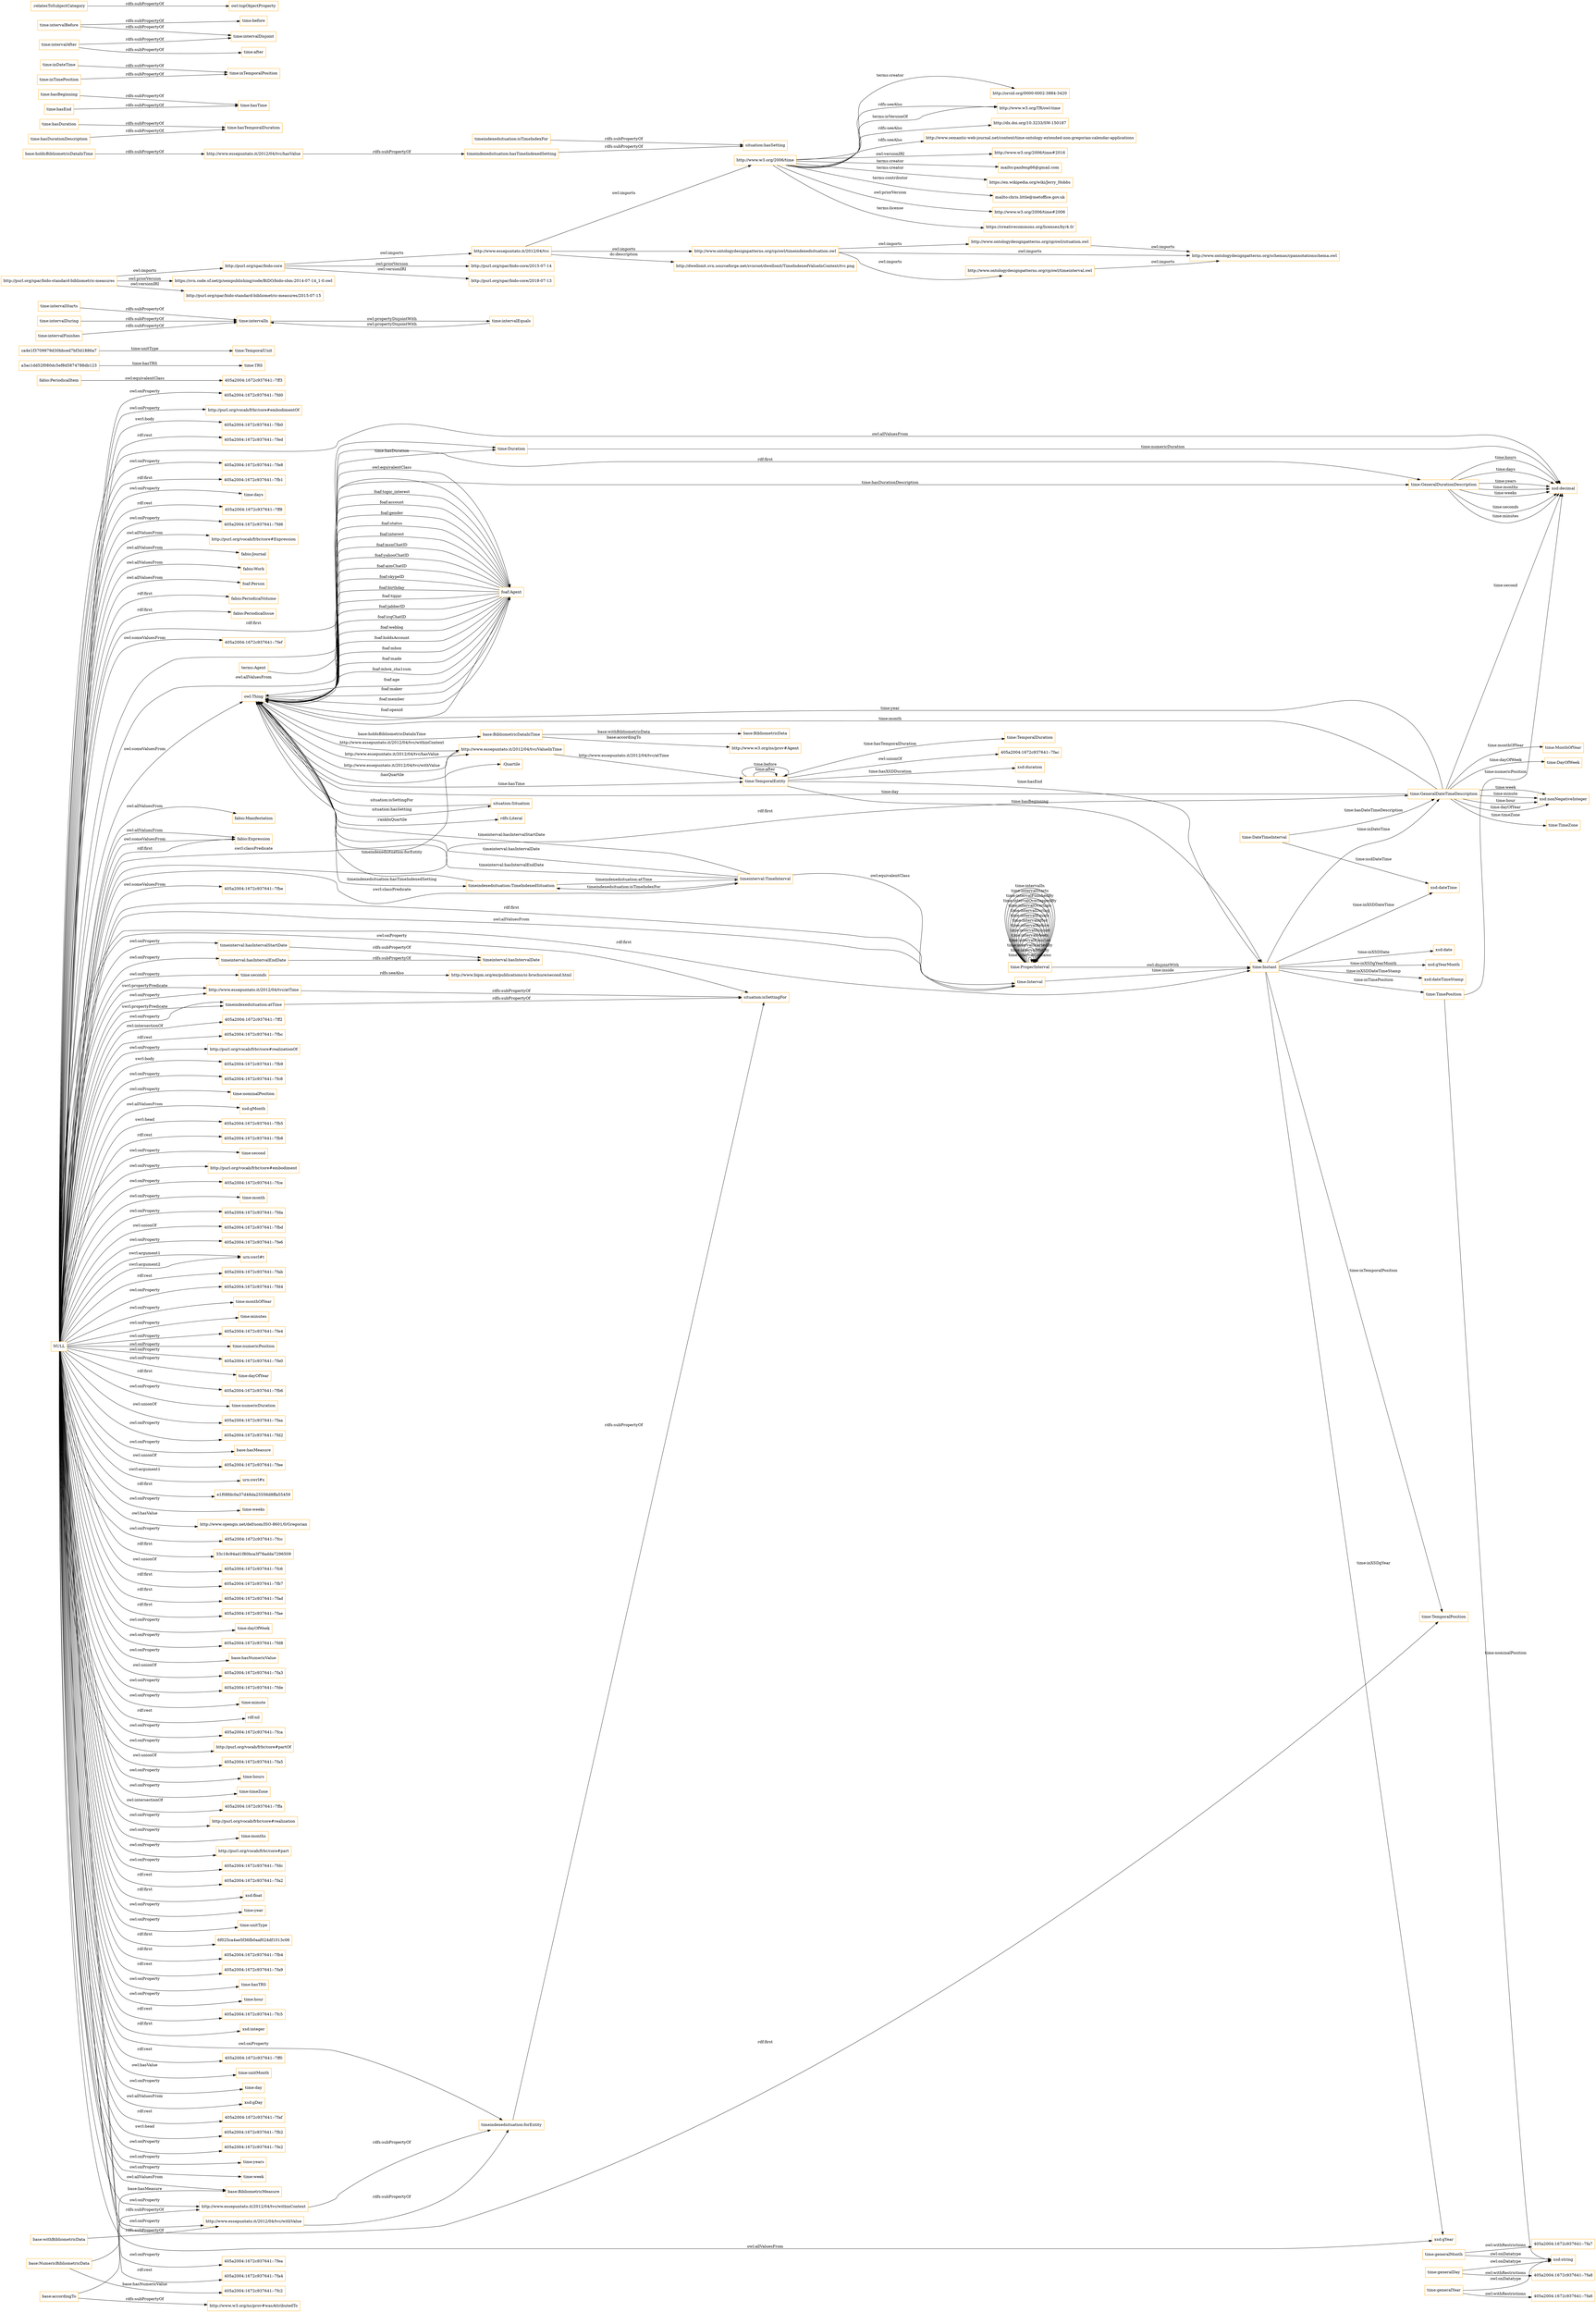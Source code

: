 digraph ar2dtool_diagram { 
rankdir=LR;
size="1501"
node [shape = rectangle, color="orange"]; ":Quartile" "http://purl.org/vocab/frbr/core#Expression" "fabio:Journal" "fabio:Work" "terms:Agent" "foaf:Person" "fabio:PeriodicalVolume" "fabio:PeriodicalIssue" "fabio:PeriodicalItem" "foaf:Agent" "405a2004:1672c937641:-7ff3" "405a2004:1672c937641:-7fef" "owl:Thing" "fabio:Manifestation" "base:BibliometricMeasure" "fabio:Expression" "http://www.w3.org/ns/prov#Agent" "base:NumericBibliometricData" "time:Interval" "http://www.essepuntato.it/2012/04/tvc/ValueInTime" "base:BibliometricDataInTime" "base:BibliometricData" "405a2004:1672c937641:-7fbe" "time:TimeZone" "time:GeneralDateTimeDescription" "time:DateTimeInterval" "time:TRS" "time:TemporalDuration" "time:Duration" "time:GeneralDurationDescription" "time:ProperInterval" "a3ac1dd52f080dc5ef8d5874788db123" "time:TimePosition" "time:TemporalPosition" "time:TemporalEntity" "time:MonthOfYear" "time:TemporalUnit" "time:Instant" "ca4e1f3709979d30bbced7bf3d1886a7" "time:DayOfWeek" "timeinterval:TimeInterval" "timeindexedsituation:TimeIndexedSituation" "situation:Situation" ; /*classes style*/
	"timeinterval:hasIntervalStartDate" -> "timeinterval:hasIntervalDate" [ label = "rdfs:subPropertyOf" ];
	"time:intervalIn" -> "time:intervalEquals" [ label = "owl:propertyDisjointWith" ];
	"http://www.w3.org/2006/time" -> "http://orcid.org/0000-0002-3884-3420" [ label = "terms:creator" ];
	"http://www.w3.org/2006/time" -> "http://www.w3.org/TR/owl-time" [ label = "rdfs:seeAlso" ];
	"http://www.w3.org/2006/time" -> "http://dx.doi.org/10.3233/SW-150187" [ label = "rdfs:seeAlso" ];
	"http://www.w3.org/2006/time" -> "http://www.semantic-web-journal.net/content/time-ontology-extended-non-gregorian-calendar-applications" [ label = "rdfs:seeAlso" ];
	"http://www.w3.org/2006/time" -> "http://www.w3.org/TR/owl-time" [ label = "terms:isVersionOf" ];
	"http://www.w3.org/2006/time" -> "http://www.w3.org/2006/time#2016" [ label = "owl:versionIRI" ];
	"http://www.w3.org/2006/time" -> "mailto:panfeng66@gmail.com" [ label = "terms:creator" ];
	"http://www.w3.org/2006/time" -> "https://en.wikipedia.org/wiki/Jerry_Hobbs" [ label = "terms:creator" ];
	"http://www.w3.org/2006/time" -> "mailto:chris.little@metoffice.gov.uk" [ label = "terms:contributor" ];
	"http://www.w3.org/2006/time" -> "http://www.w3.org/2006/time#2006" [ label = "owl:priorVersion" ];
	"http://www.w3.org/2006/time" -> "https://creativecommons.org/licenses/by/4.0/" [ label = "terms:license" ];
	"http://www.ontologydesignpatterns.org/cp/owl/situation.owl" -> "http://www.ontologydesignpatterns.org/schemas/cpannotationschema.owl" [ label = "owl:imports" ];
	"time:generalMonth" -> "405a2004:1672c937641:-7fa7" [ label = "owl:withRestrictions" ];
	"time:generalMonth" -> "xsd:string" [ label = "owl:onDatatype" ];
	"time:intervalStarts" -> "time:intervalIn" [ label = "rdfs:subPropertyOf" ];
	"timeindexedsituation:isTimeIndexFor" -> "situation:hasSetting" [ label = "rdfs:subPropertyOf" ];
	"time:hasDuration" -> "time:hasTemporalDuration" [ label = "rdfs:subPropertyOf" ];
	"time:ProperInterval" -> "time:Instant" [ label = "owl:disjointWith" ];
	"terms:Agent" -> "foaf:Agent" [ label = "owl:equivalentClass" ];
	"time:hasBeginning" -> "time:hasTime" [ label = "rdfs:subPropertyOf" ];
	"timeinterval:TimeInterval" -> "time:Interval" [ label = "owl:equivalentClass" ];
	"timeindexedsituation:forEntity" -> "situation:isSettingFor" [ label = "rdfs:subPropertyOf" ];
	"time:intervalEquals" -> "time:intervalIn" [ label = "owl:propertyDisjointWith" ];
	"http://www.ontologydesignpatterns.org/cp/owl/timeindexedsituation.owl" -> "http://www.ontologydesignpatterns.org/cp/owl/timeinterval.owl" [ label = "owl:imports" ];
	"http://www.ontologydesignpatterns.org/cp/owl/timeindexedsituation.owl" -> "http://www.ontologydesignpatterns.org/cp/owl/situation.owl" [ label = "owl:imports" ];
	"http://www.ontologydesignpatterns.org/cp/owl/timeindexedsituation.owl" -> "http://www.ontologydesignpatterns.org/schemas/cpannotationschema.owl" [ label = "owl:imports" ];
	"time:seconds" -> "http://www.bipm.org/en/publications/si-brochure/second.html" [ label = "rdfs:seeAlso" ];
	"base:accordingTo" -> "http://www.essepuntato.it/2012/04/tvc/withinContext" [ label = "rdfs:subPropertyOf" ];
	"base:accordingTo" -> "http://www.w3.org/ns/prov#wasAttributedTo" [ label = "rdfs:subPropertyOf" ];
	"http://www.essepuntato.it/2012/04/tvc/atTime" -> "situation:isSettingFor" [ label = "rdfs:subPropertyOf" ];
	"timeindexedsituation:hasTimeIndexedSetting" -> "situation:hasSetting" [ label = "rdfs:subPropertyOf" ];
	"base:holdsBibliometricDataInTime" -> "http://www.essepuntato.it/2012/04/tvc/hasValue" [ label = "rdfs:subPropertyOf" ];
	"http://www.essepuntato.it/2012/04/tvc" -> "http://www.w3.org/2006/time" [ label = "owl:imports" ];
	"http://www.essepuntato.it/2012/04/tvc" -> "http://www.ontologydesignpatterns.org/cp/owl/timeindexedsituation.owl" [ label = "owl:imports" ];
	"http://www.essepuntato.it/2012/04/tvc" -> "http://dwellonit.svn.sourceforge.net/svnroot/dwellonit/TimeIndexedValueInContext/tvc.png" [ label = "dc:description" ];
	"timeindexedsituation:atTime" -> "situation:isSettingFor" [ label = "rdfs:subPropertyOf" ];
	"time:intervalDuring" -> "time:intervalIn" [ label = "rdfs:subPropertyOf" ];
	"http://www.ontologydesignpatterns.org/cp/owl/timeinterval.owl" -> "http://www.ontologydesignpatterns.org/schemas/cpannotationschema.owl" [ label = "owl:imports" ];
	"timeinterval:hasIntervalEndDate" -> "timeinterval:hasIntervalDate" [ label = "rdfs:subPropertyOf" ];
	"time:inDateTime" -> "time:inTemporalPosition" [ label = "rdfs:subPropertyOf" ];
	"time:intervalFinishes" -> "time:intervalIn" [ label = "rdfs:subPropertyOf" ];
	"NULL" -> "405a2004:1672c937641:-7ff2" [ label = "owl:intersectionOf" ];
	"NULL" -> "fabio:Manifestation" [ label = "owl:allValuesFrom" ];
	"NULL" -> "405a2004:1672c937641:-7fbc" [ label = "rdf:rest" ];
	"NULL" -> "http://purl.org/vocab/frbr/core#realizationOf" [ label = "owl:onProperty" ];
	"NULL" -> "405a2004:1672c937641:-7fb9" [ label = "swrl:body" ];
	"NULL" -> "timeindexedsituation:atTime" [ label = "swrl:propertyPredicate" ];
	"NULL" -> "405a2004:1672c937641:-7fc8" [ label = "owl:onProperty" ];
	"NULL" -> "time:nominalPosition" [ label = "owl:onProperty" ];
	"NULL" -> "xsd:gMonth" [ label = "owl:allValuesFrom" ];
	"NULL" -> "405a2004:1672c937641:-7fb5" [ label = "swrl:head" ];
	"NULL" -> "fabio:Journal" [ label = "owl:allValuesFrom" ];
	"NULL" -> "405a2004:1672c937641:-7fb8" [ label = "rdf:rest" ];
	"NULL" -> "time:second" [ label = "owl:onProperty" ];
	"NULL" -> "http://purl.org/vocab/frbr/core#embodiment" [ label = "owl:onProperty" ];
	"NULL" -> "405a2004:1672c937641:-7fce" [ label = "owl:onProperty" ];
	"NULL" -> "http://www.essepuntato.it/2012/04/tvc/atTime" [ label = "owl:onProperty" ];
	"NULL" -> "owl:Thing" [ label = "owl:someValuesFrom" ];
	"NULL" -> "time:month" [ label = "owl:onProperty" ];
	"NULL" -> "405a2004:1672c937641:-7fda" [ label = "owl:onProperty" ];
	"NULL" -> "foaf:Agent" [ label = "owl:allValuesFrom" ];
	"NULL" -> "fabio:Expression" [ label = "owl:someValuesFrom" ];
	"NULL" -> "405a2004:1672c937641:-7fbd" [ label = "owl:unionOf" ];
	"NULL" -> "time:GeneralDurationDescription" [ label = "rdf:first" ];
	"NULL" -> "405a2004:1672c937641:-7fe6" [ label = "owl:onProperty" ];
	"NULL" -> "urn:swrl#t" [ label = "swrl:argument2" ];
	"NULL" -> "time:GeneralDateTimeDescription" [ label = "rdf:first" ];
	"NULL" -> "405a2004:1672c937641:-7fab" [ label = "rdf:rest" ];
	"NULL" -> "405a2004:1672c937641:-7fd4" [ label = "owl:onProperty" ];
	"NULL" -> "http://www.essepuntato.it/2012/04/tvc/atTime" [ label = "swrl:propertyPredicate" ];
	"NULL" -> "time:monthOfYear" [ label = "owl:onProperty" ];
	"NULL" -> "time:minutes" [ label = "owl:onProperty" ];
	"NULL" -> "405a2004:1672c937641:-7fe4" [ label = "owl:onProperty" ];
	"NULL" -> "time:numericPosition" [ label = "owl:onProperty" ];
	"NULL" -> "405a2004:1672c937641:-7fe0" [ label = "owl:onProperty" ];
	"NULL" -> "time:dayOfYear" [ label = "owl:onProperty" ];
	"NULL" -> "405a2004:1672c937641:-7fb6" [ label = "rdf:first" ];
	"NULL" -> "time:numericDuration" [ label = "owl:onProperty" ];
	"NULL" -> "405a2004:1672c937641:-7faa" [ label = "owl:unionOf" ];
	"NULL" -> "405a2004:1672c937641:-7fd2" [ label = "owl:onProperty" ];
	"NULL" -> "timeindexedsituation:atTime" [ label = "owl:onProperty" ];
	"NULL" -> "base:hasMeasure" [ label = "owl:onProperty" ];
	"NULL" -> "405a2004:1672c937641:-7fef" [ label = "owl:someValuesFrom" ];
	"NULL" -> "405a2004:1672c937641:-7fee" [ label = "owl:unionOf" ];
	"NULL" -> "time:Interval" [ label = "owl:allValuesFrom" ];
	"NULL" -> "urn:swrl#x" [ label = "swrl:argument1" ];
	"NULL" -> "fabio:Expression" [ label = "rdf:first" ];
	"NULL" -> "e1f08fdc0a37d48da25556d8ffa55459" [ label = "rdf:first" ];
	"NULL" -> "time:weeks" [ label = "owl:onProperty" ];
	"NULL" -> "http://www.opengis.net/def/uom/ISO-8601/0/Gregorian" [ label = "owl:hasValue" ];
	"NULL" -> "405a2004:1672c937641:-7fcc" [ label = "owl:onProperty" ];
	"NULL" -> "33c18c94ad1f80bca3f78adda7296509" [ label = "rdf:first" ];
	"NULL" -> "405a2004:1672c937641:-7fc6" [ label = "owl:unionOf" ];
	"NULL" -> "405a2004:1672c937641:-7fbe" [ label = "owl:someValuesFrom" ];
	"NULL" -> "405a2004:1672c937641:-7fb7" [ label = "rdf:first" ];
	"NULL" -> "time:TemporalPosition" [ label = "rdf:first" ];
	"NULL" -> "405a2004:1672c937641:-7fad" [ label = "rdf:first" ];
	"NULL" -> "405a2004:1672c937641:-7fae" [ label = "rdf:first" ];
	"NULL" -> "timeinterval:hasIntervalStartDate" [ label = "owl:onProperty" ];
	"NULL" -> "time:dayOfWeek" [ label = "owl:onProperty" ];
	"NULL" -> "405a2004:1672c937641:-7fd8" [ label = "owl:onProperty" ];
	"NULL" -> "base:hasNumericValue" [ label = "owl:onProperty" ];
	"NULL" -> "foaf:Person" [ label = "owl:allValuesFrom" ];
	"NULL" -> "fabio:Work" [ label = "owl:allValuesFrom" ];
	"NULL" -> "405a2004:1672c937641:-7fa3" [ label = "owl:unionOf" ];
	"NULL" -> "405a2004:1672c937641:-7fde" [ label = "owl:onProperty" ];
	"NULL" -> "time:minute" [ label = "owl:onProperty" ];
	"NULL" -> "http://www.essepuntato.it/2012/04/tvc/withValue" [ label = "owl:onProperty" ];
	"NULL" -> "situation:isSettingFor" [ label = "owl:onProperty" ];
	"NULL" -> "rdf:nil" [ label = "rdf:rest" ];
	"NULL" -> "405a2004:1672c937641:-7fca" [ label = "owl:onProperty" ];
	"NULL" -> "http://purl.org/vocab/frbr/core#partOf" [ label = "owl:onProperty" ];
	"NULL" -> "405a2004:1672c937641:-7fa5" [ label = "owl:unionOf" ];
	"NULL" -> "http://www.essepuntato.it/2012/04/tvc/withinContext" [ label = "owl:onProperty" ];
	"NULL" -> "time:hours" [ label = "owl:onProperty" ];
	"NULL" -> "timeinterval:TimeInterval" [ label = "swrl:classPredicate" ];
	"NULL" -> "time:timeZone" [ label = "owl:onProperty" ];
	"NULL" -> "405a2004:1672c937641:-7ffa" [ label = "owl:intersectionOf" ];
	"NULL" -> "http://purl.org/vocab/frbr/core#realization" [ label = "owl:onProperty" ];
	"NULL" -> "urn:swrl#t" [ label = "swrl:argument1" ];
	"NULL" -> "time:months" [ label = "owl:onProperty" ];
	"NULL" -> "http://purl.org/vocab/frbr/core#part" [ label = "owl:onProperty" ];
	"NULL" -> "405a2004:1672c937641:-7fdc" [ label = "owl:onProperty" ];
	"NULL" -> "405a2004:1672c937641:-7fa2" [ label = "rdf:rest" ];
	"NULL" -> "xsd:float" [ label = "rdf:first" ];
	"NULL" -> "time:year" [ label = "owl:onProperty" ];
	"NULL" -> "time:unitType" [ label = "owl:onProperty" ];
	"NULL" -> "time:Duration" [ label = "rdf:first" ];
	"NULL" -> "time:seconds" [ label = "owl:onProperty" ];
	"NULL" -> "6f025ca4ae5f36fb0aaf024df1013c06" [ label = "rdf:first" ];
	"NULL" -> "405a2004:1672c937641:-7fb4" [ label = "rdf:first" ];
	"NULL" -> "fabio:Expression" [ label = "owl:allValuesFrom" ];
	"NULL" -> "timeinterval:hasIntervalEndDate" [ label = "owl:onProperty" ];
	"NULL" -> "405a2004:1672c937641:-7fa9" [ label = "rdf:rest" ];
	"NULL" -> "time:hasTRS" [ label = "owl:onProperty" ];
	"NULL" -> "time:hour" [ label = "owl:onProperty" ];
	"NULL" -> "405a2004:1672c937641:-7fc5" [ label = "rdf:rest" ];
	"NULL" -> "http://purl.org/vocab/frbr/core#Expression" [ label = "owl:allValuesFrom" ];
	"NULL" -> "xsd:integer" [ label = "rdf:first" ];
	"NULL" -> "405a2004:1672c937641:-7ff0" [ label = "rdf:rest" ];
	"NULL" -> "fabio:PeriodicalVolume" [ label = "rdf:first" ];
	"NULL" -> "time:unitMonth" [ label = "owl:hasValue" ];
	"NULL" -> "base:BibliometricMeasure" [ label = "owl:allValuesFrom" ];
	"NULL" -> "xsd:gYear" [ label = "owl:allValuesFrom" ];
	"NULL" -> "time:day" [ label = "owl:onProperty" ];
	"NULL" -> "xsd:gDay" [ label = "owl:allValuesFrom" ];
	"NULL" -> "405a2004:1672c937641:-7faf" [ label = "rdf:rest" ];
	"NULL" -> "405a2004:1672c937641:-7fb2" [ label = "swrl:head" ];
	"NULL" -> "time:Interval" [ label = "rdf:first" ];
	"NULL" -> "405a2004:1672c937641:-7fe2" [ label = "owl:onProperty" ];
	"NULL" -> "time:years" [ label = "owl:onProperty" ];
	"NULL" -> "time:Instant" [ label = "rdf:first" ];
	"NULL" -> "time:week" [ label = "owl:onProperty" ];
	"NULL" -> "xsd:decimal" [ label = "owl:allValuesFrom" ];
	"NULL" -> "405a2004:1672c937641:-7fea" [ label = "owl:onProperty" ];
	"NULL" -> "405a2004:1672c937641:-7fa4" [ label = "rdf:rest" ];
	"NULL" -> "405a2004:1672c937641:-7fd0" [ label = "owl:onProperty" ];
	"NULL" -> "http://www.essepuntato.it/2012/04/tvc/ValueInTime" [ label = "swrl:classPredicate" ];
	"NULL" -> "http://purl.org/vocab/frbr/core#embodimentOf" [ label = "owl:onProperty" ];
	"NULL" -> "405a2004:1672c937641:-7fb0" [ label = "swrl:body" ];
	"NULL" -> "405a2004:1672c937641:-7fed" [ label = "rdf:rest" ];
	"NULL" -> "405a2004:1672c937641:-7fe8" [ label = "owl:onProperty" ];
	"NULL" -> "timeindexedsituation:forEntity" [ label = "owl:onProperty" ];
	"NULL" -> "fabio:PeriodicalIssue" [ label = "rdf:first" ];
	"NULL" -> "405a2004:1672c937641:-7fb1" [ label = "rdf:first" ];
	"NULL" -> "time:days" [ label = "owl:onProperty" ];
	"NULL" -> "405a2004:1672c937641:-7ff8" [ label = "rdf:rest" ];
	"NULL" -> "405a2004:1672c937641:-7fd6" [ label = "owl:onProperty" ];
	"http://purl.org/spar/bido-core" -> "http://www.essepuntato.it/2012/04/tvc" [ label = "owl:imports" ];
	"http://purl.org/spar/bido-core" -> "http://purl.org/spar/bido-core/2015-07-14" [ label = "owl:priorVersion" ];
	"http://purl.org/spar/bido-core" -> "http://purl.org/spar/bido-core/2018-07-13" [ label = "owl:versionIRI" ];
	"base:withBibliometricData" -> "http://www.essepuntato.it/2012/04/tvc/withValue" [ label = "rdfs:subPropertyOf" ];
	"time:intervalBefore" -> "time:intervalDisjoint" [ label = "rdfs:subPropertyOf" ];
	"time:intervalBefore" -> "time:before" [ label = "rdfs:subPropertyOf" ];
	"time:TemporalEntity" -> "405a2004:1672c937641:-7fac" [ label = "owl:unionOf" ];
	"time:intervalAfter" -> "time:intervalDisjoint" [ label = "rdfs:subPropertyOf" ];
	"time:intervalAfter" -> "time:after" [ label = "rdfs:subPropertyOf" ];
	"time:hasEnd" -> "time:hasTime" [ label = "rdfs:subPropertyOf" ];
	":relatesToSubjectCategory" -> "owl:topObjectProperty" [ label = "rdfs:subPropertyOf" ];
	"http://www.essepuntato.it/2012/04/tvc/withinContext" -> "timeindexedsituation:forEntity" [ label = "rdfs:subPropertyOf" ];
	"fabio:PeriodicalItem" -> "405a2004:1672c937641:-7ff3" [ label = "owl:equivalentClass" ];
	"http://purl.org/spar/bido-standard-bibliometric-measures" -> "https://svn.code.sf.net/p/sempublishing/code/BiDO/bido-sbm-2014-07-14_1-0.owl" [ label = "owl:priorVersion" ];
	"http://purl.org/spar/bido-standard-bibliometric-measures" -> "http://purl.org/spar/bido-standard-bibliometric-measures/2015-07-15" [ label = "owl:versionIRI" ];
	"http://purl.org/spar/bido-standard-bibliometric-measures" -> "http://purl.org/spar/bido-core" [ label = "owl:imports" ];
	"time:inTimePosition" -> "time:inTemporalPosition" [ label = "rdfs:subPropertyOf" ];
	"http://www.essepuntato.it/2012/04/tvc/hasValue" -> "timeindexedsituation:hasTimeIndexedSetting" [ label = "rdfs:subPropertyOf" ];
	"http://www.essepuntato.it/2012/04/tvc/withValue" -> "timeindexedsituation:forEntity" [ label = "rdfs:subPropertyOf" ];
	"time:generalDay" -> "405a2004:1672c937641:-7fa8" [ label = "owl:withRestrictions" ];
	"time:generalDay" -> "xsd:string" [ label = "owl:onDatatype" ];
	"time:generalYear" -> "405a2004:1672c937641:-7fa6" [ label = "owl:withRestrictions" ];
	"time:generalYear" -> "xsd:string" [ label = "owl:onDatatype" ];
	"time:hasDurationDescription" -> "time:hasTemporalDuration" [ label = "rdfs:subPropertyOf" ];
	"timeinterval:TimeInterval" -> "timeindexedsituation:TimeIndexedSituation" [ label = "timeindexedsituation:isTimeIndexFor" ];
	"time:TimePosition" -> "xsd:string" [ label = "time:nominalPosition" ];
	"time:GeneralDateTimeDescription" -> "time:DayOfWeek" [ label = "time:dayOfWeek" ];
	"situation:Situation" -> "owl:Thing" [ label = "situation:isSettingFor" ];
	"time:TemporalEntity" -> "time:Instant" [ label = "time:hasEnd" ];
	"time:Instant" -> "xsd:gYear" [ label = "time:inXSDgYear" ];
	"time:ProperInterval" -> "time:ProperInterval" [ label = "time:intervalContains" ];
	"timeinterval:TimeInterval" -> "owl:Thing" [ label = "timeinterval:hasIntervalEndDate" ];
	"foaf:Agent" -> "owl:Thing" [ label = "foaf:openid" ];
	"time:TemporalEntity" -> "time:Instant" [ label = "time:hasBeginning" ];
	"base:NumericBibliometricData" -> "405a2004:1672c937641:-7fc2" [ label = "base:hasNumericValue" ];
	"owl:Thing" -> "situation:Situation" [ label = "situation:hasSetting" ];
	"time:ProperInterval" -> "time:ProperInterval" [ label = "time:intervalMetBy" ];
	"time:Instant" -> "xsd:dateTimeStamp" [ label = "time:inXSDDateTimeStamp" ];
	"owl:Thing" -> "time:GeneralDurationDescription" [ label = "time:hasDurationDescription" ];
	"time:GeneralDurationDescription" -> "xsd:decimal" [ label = "time:seconds" ];
	"time:Instant" -> "xsd:date" [ label = "time:inXSDDate" ];
	"time:DateTimeInterval" -> "xsd:dateTime" [ label = "time:xsdDateTime" ];
	"http://www.essepuntato.it/2012/04/tvc/ValueInTime" -> "owl:Thing" [ label = "http://www.essepuntato.it/2012/04/tvc/withValue" ];
	"foaf:Agent" -> "owl:Thing" [ label = "foaf:topic_interest" ];
	"time:GeneralDateTimeDescription" -> "time:TimeZone" [ label = "time:timeZone" ];
	"foaf:Agent" -> "owl:Thing" [ label = "foaf:account" ];
	"foaf:Agent" -> "owl:Thing" [ label = "foaf:gender" ];
	"owl:Thing" -> "time:TemporalEntity" [ label = "time:hasTime" ];
	"time:ProperInterval" -> "time:ProperInterval" [ label = "time:intervalStartedBy" ];
	"foaf:Agent" -> "owl:Thing" [ label = "foaf:status" ];
	"time:Instant" -> "xsd:dateTime" [ label = "time:inXSDDateTime" ];
	"owl:Thing" -> ":Quartile" [ label = ":hasQuartile" ];
	"time:TemporalEntity" -> "xsd:duration" [ label = "time:hasXSDDuration" ];
	"foaf:Agent" -> "owl:Thing" [ label = "foaf:interest" ];
	"foaf:Agent" -> "owl:Thing" [ label = "foaf:msnChatID" ];
	"time:GeneralDateTimeDescription" -> "xsd:nonNegativeInteger" [ label = "time:minute" ];
	"time:GeneralDurationDescription" -> "xsd:decimal" [ label = "time:minutes" ];
	"time:ProperInterval" -> "time:ProperInterval" [ label = "time:intervalFinishes" ];
	"owl:Thing" -> "foaf:Agent" [ label = "foaf:maker" ];
	"timeindexedsituation:TimeIndexedSituation" -> "timeinterval:TimeInterval" [ label = "timeindexedsituation:atTime" ];
	"foaf:Agent" -> "owl:Thing" [ label = "foaf:yahooChatID" ];
	"base:BibliometricDataInTime" -> "base:BibliometricData" [ label = "base:withBibliometricData" ];
	"time:Instant" -> "time:TimePosition" [ label = "time:inTimePosition" ];
	"time:ProperInterval" -> "time:ProperInterval" [ label = "time:intervalMeets" ];
	"a3ac1dd52f080dc5ef8d5874788db123" -> "time:TRS" [ label = "time:hasTRS" ];
	"owl:Thing" -> "foaf:Agent" [ label = "foaf:member" ];
	"time:TimePosition" -> "xsd:decimal" [ label = "time:numericPosition" ];
	"http://www.essepuntato.it/2012/04/tvc/ValueInTime" -> "owl:Thing" [ label = "http://www.essepuntato.it/2012/04/tvc/withinContext" ];
	"time:TemporalEntity" -> "time:TemporalDuration" [ label = "time:hasTemporalDuration" ];
	"time:ProperInterval" -> "time:ProperInterval" [ label = "time:intervalDisjoint" ];
	"foaf:Agent" -> "owl:Thing" [ label = "foaf:aimChatID" ];
	"time:ProperInterval" -> "time:ProperInterval" [ label = "time:intervalBefore" ];
	"owl:Thing" -> "base:BibliometricDataInTime" [ label = "base:holdsBibliometricDataInTime" ];
	"time:TemporalEntity" -> "time:TemporalEntity" [ label = "time:after" ];
	"time:ProperInterval" -> "time:ProperInterval" [ label = "time:intervalAfter" ];
	"time:DateTimeInterval" -> "time:GeneralDateTimeDescription" [ label = "time:hasDateTimeDescription" ];
	"time:Duration" -> "xsd:decimal" [ label = "time:numericDuration" ];
	"foaf:Agent" -> "owl:Thing" [ label = "foaf:skypeID" ];
	"time:ProperInterval" -> "time:ProperInterval" [ label = "time:intervalEquals" ];
	"time:ProperInterval" -> "time:ProperInterval" [ label = "time:intervalDuring" ];
	"foaf:Agent" -> "owl:Thing" [ label = "foaf:birthday" ];
	"owl:Thing" -> "http://www.essepuntato.it/2012/04/tvc/ValueInTime" [ label = "http://www.essepuntato.it/2012/04/tvc/hasValue" ];
	"base:BibliometricDataInTime" -> "http://www.w3.org/ns/prov#Agent" [ label = "base:accordingTo" ];
	"base:NumericBibliometricData" -> "base:BibliometricMeasure" [ label = "base:hasMeasure" ];
	"timeinterval:TimeInterval" -> "owl:Thing" [ label = "timeinterval:hasIntervalStartDate" ];
	"time:GeneralDurationDescription" -> "xsd:decimal" [ label = "time:hours" ];
	"ca4e1f3709979d30bbced7bf3d1886a7" -> "time:TemporalUnit" [ label = "time:unitType" ];
	"time:GeneralDateTimeDescription" -> "owl:Thing" [ label = "time:year" ];
	"foaf:Agent" -> "owl:Thing" [ label = "foaf:tipjar" ];
	"timeindexedsituation:TimeIndexedSituation" -> "owl:Thing" [ label = "timeindexedsituation:forEntity" ];
	"time:ProperInterval" -> "time:ProperInterval" [ label = "time:intervalOverlaps" ];
	"timeinterval:TimeInterval" -> "owl:Thing" [ label = "timeinterval:hasIntervalDate" ];
	"time:ProperInterval" -> "time:ProperInterval" [ label = "time:intervalOverlappedBy" ];
	"time:Instant" -> "time:TemporalPosition" [ label = "time:inTemporalPosition" ];
	"time:GeneralDurationDescription" -> "xsd:decimal" [ label = "time:days" ];
	"foaf:Agent" -> "owl:Thing" [ label = "foaf:jabberID" ];
	"time:Instant" -> "xsd:gYearMonth" [ label = "time:inXSDgYearMonth" ];
	"foaf:Agent" -> "owl:Thing" [ label = "foaf:icqChatID" ];
	"time:Instant" -> "time:GeneralDateTimeDescription" [ label = "time:inDateTime" ];
	"foaf:Agent" -> "owl:Thing" [ label = "foaf:weblog" ];
	"time:GeneralDateTimeDescription" -> "xsd:nonNegativeInteger" [ label = "time:hour" ];
	"foaf:Agent" -> "owl:Thing" [ label = "foaf:holdsAccount" ];
	"time:GeneralDurationDescription" -> "xsd:decimal" [ label = "time:years" ];
	"time:GeneralDateTimeDescription" -> "xsd:nonNegativeInteger" [ label = "time:dayOfYear" ];
	"time:GeneralDateTimeDescription" -> "xsd:nonNegativeInteger" [ label = "time:week" ];
	"owl:Thing" -> "time:Duration" [ label = "time:hasDuration" ];
	"time:GeneralDurationDescription" -> "xsd:decimal" [ label = "time:months" ];
	"foaf:Agent" -> "owl:Thing" [ label = "foaf:mbox" ];
	"time:GeneralDateTimeDescription" -> "owl:Thing" [ label = "time:month" ];
	"time:ProperInterval" -> "time:ProperInterval" [ label = "time:intervalFinishedBy" ];
	"time:TemporalEntity" -> "time:TemporalEntity" [ label = "time:before" ];
	"time:GeneralDateTimeDescription" -> "xsd:decimal" [ label = "time:second" ];
	"time:GeneralDurationDescription" -> "xsd:decimal" [ label = "time:weeks" ];
	"time:ProperInterval" -> "time:ProperInterval" [ label = "time:intervalStarts" ];
	"time:GeneralDateTimeDescription" -> "time:MonthOfYear" [ label = "time:monthOfYear" ];
	"time:Interval" -> "time:Instant" [ label = "time:inside" ];
	"time:GeneralDateTimeDescription" -> "owl:Thing" [ label = "time:day" ];
	"owl:Thing" -> "timeindexedsituation:TimeIndexedSituation" [ label = "timeindexedsituation:hasTimeIndexedSetting" ];
	"time:ProperInterval" -> "time:ProperInterval" [ label = "time:intervalIn" ];
	"foaf:Agent" -> "owl:Thing" [ label = "foaf:made" ];
	"foaf:Agent" -> "owl:Thing" [ label = "foaf:mbox_sha1sum" ];
	"http://www.essepuntato.it/2012/04/tvc/ValueInTime" -> "time:TemporalEntity" [ label = "http://www.essepuntato.it/2012/04/tvc/atTime" ];
	"owl:Thing" -> "rdfs:Literal" [ label = ":rankInQuartile" ];
	"foaf:Agent" -> "owl:Thing" [ label = "foaf:age" ];

}

